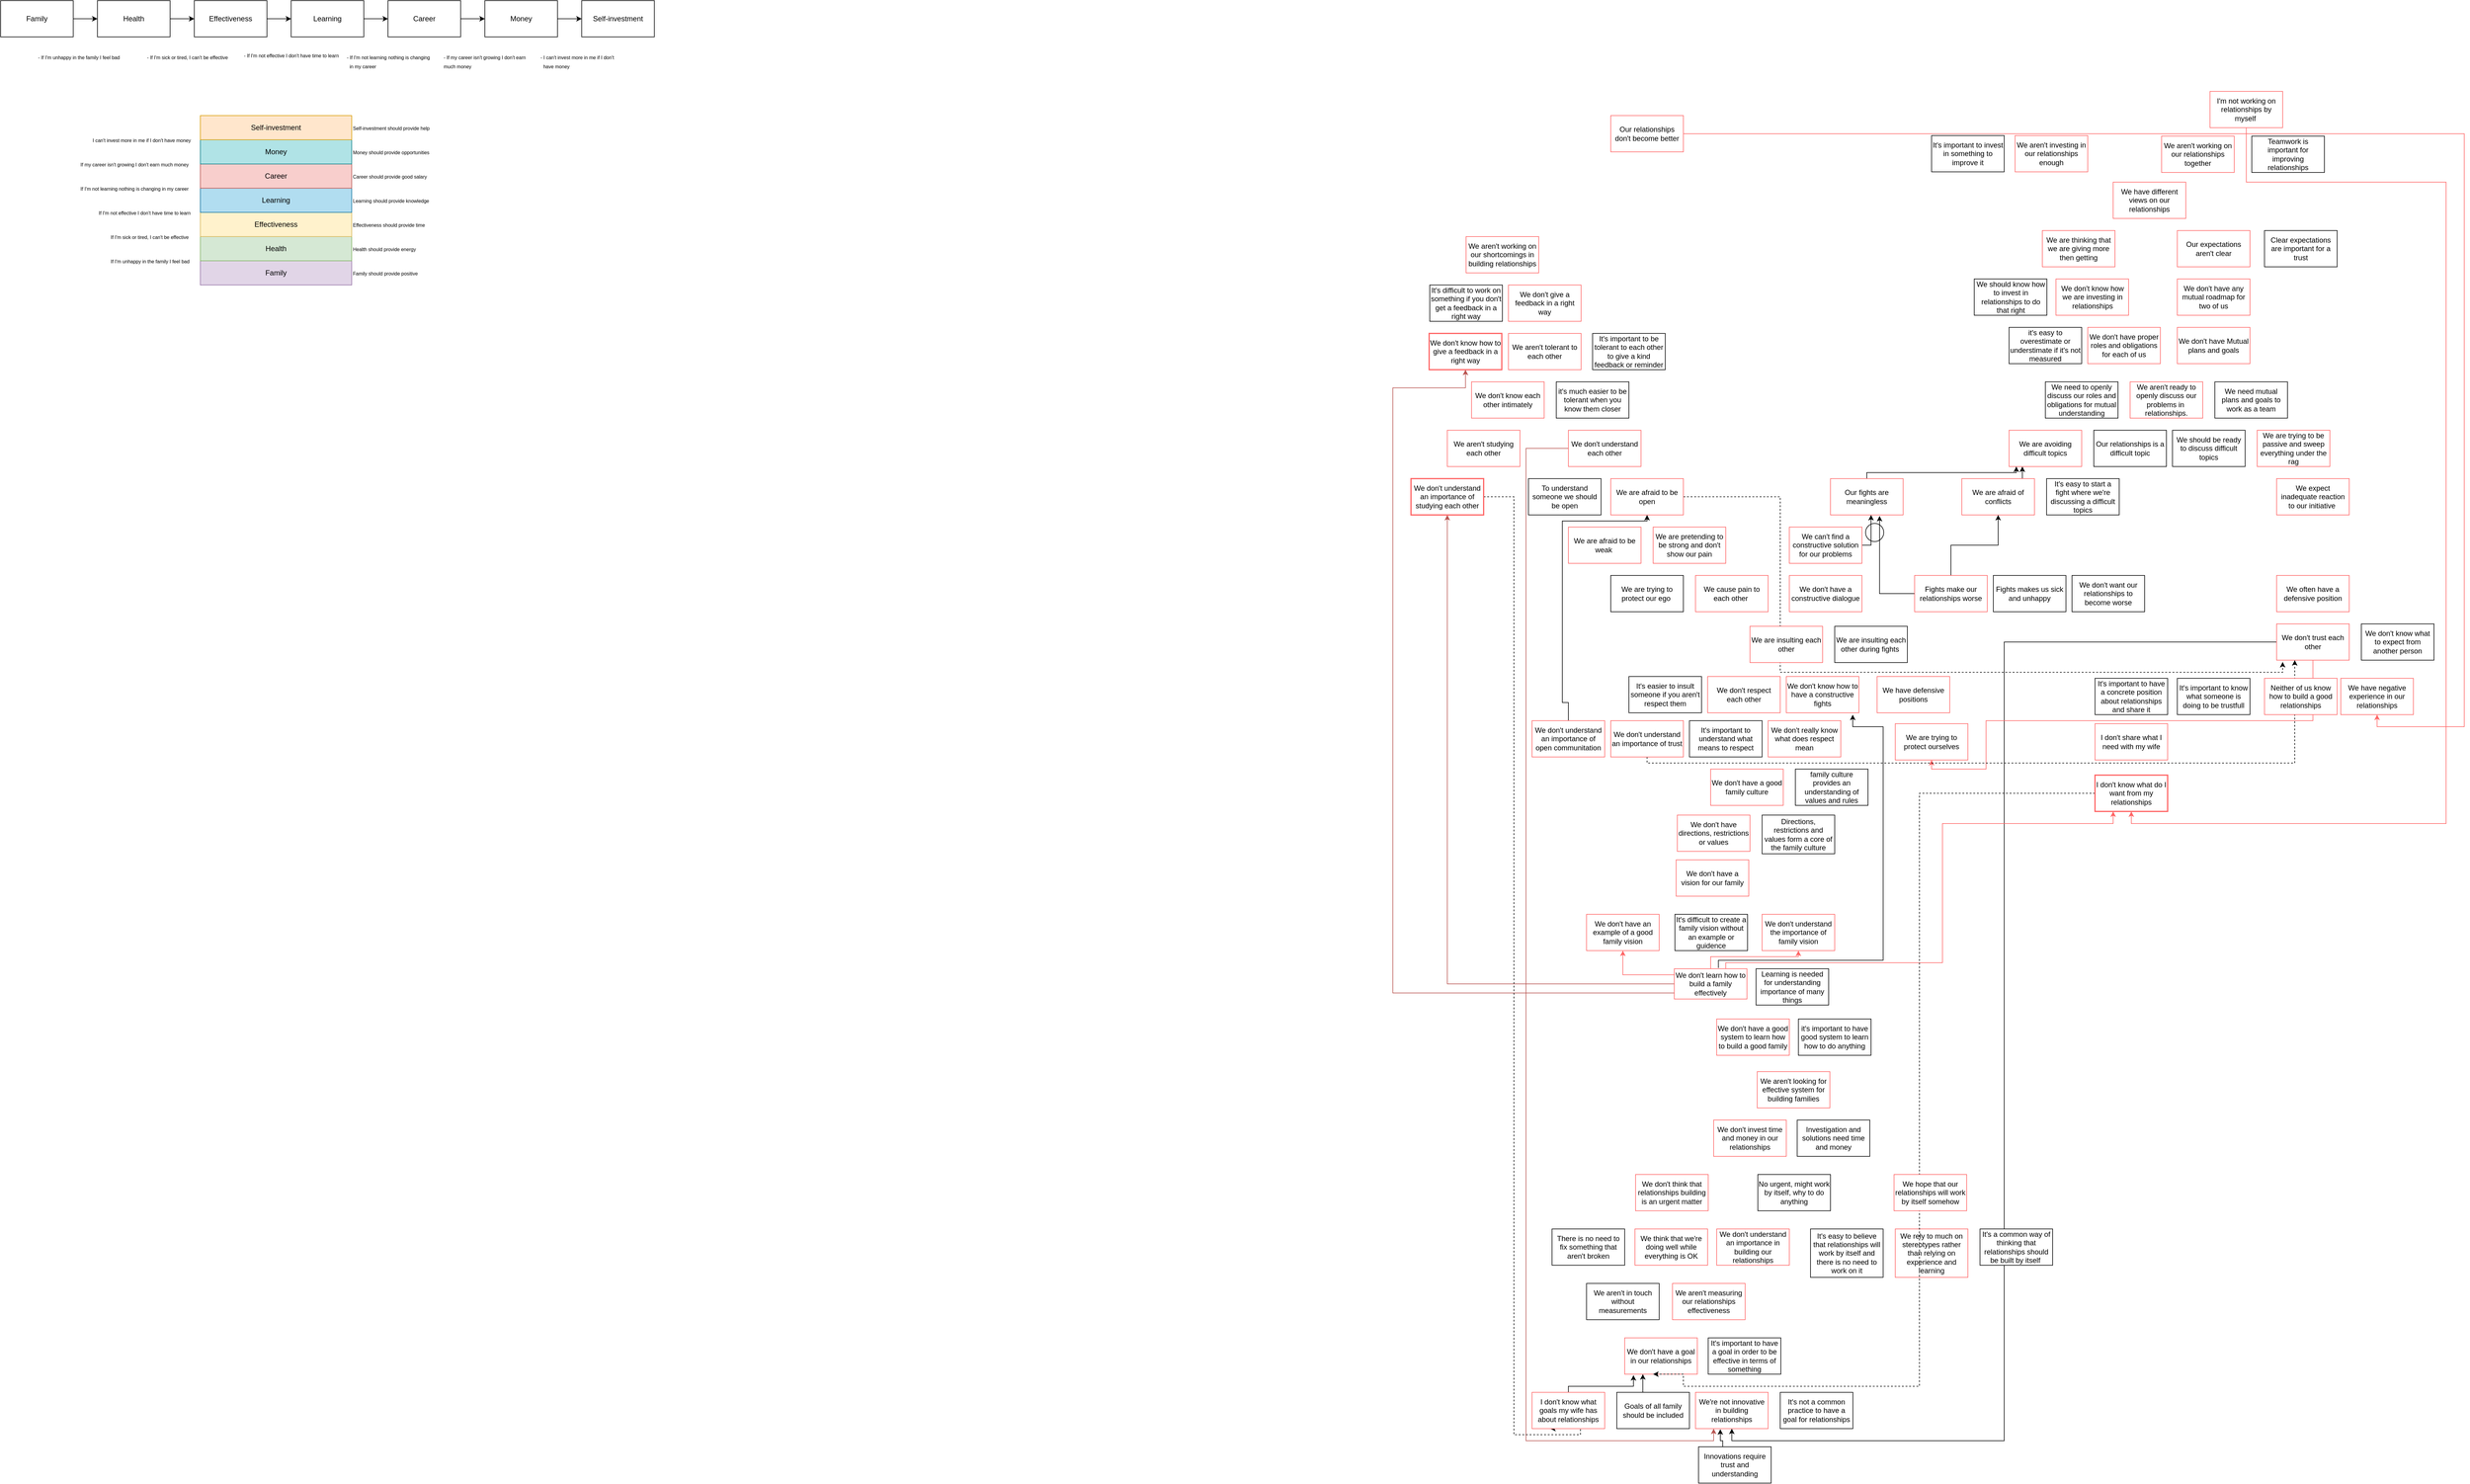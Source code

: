 <mxfile version="14.2.9" type="github">
  <diagram id="DJ9-_ddOUYUHQFPEdcVO" name="Page-1">
    <mxGraphModel dx="813" dy="435" grid="1" gridSize="10" guides="1" tooltips="1" connect="1" arrows="1" fold="1" page="1" pageScale="1" pageWidth="850" pageHeight="1100" math="0" shadow="0">
      <root>
        <mxCell id="0" />
        <mxCell id="1" parent="0" />
        <mxCell id="LYr8p_JjXjSX1QbG3yEF-8" style="edgeStyle=orthogonalEdgeStyle;rounded=0;orthogonalLoop=1;jettySize=auto;html=1;entryX=0;entryY=0.5;entryDx=0;entryDy=0;" parent="1" source="LYr8p_JjXjSX1QbG3yEF-1" target="LYr8p_JjXjSX1QbG3yEF-2" edge="1">
          <mxGeometry relative="1" as="geometry" />
        </mxCell>
        <mxCell id="LYr8p_JjXjSX1QbG3yEF-1" value="Family" style="rounded=0;whiteSpace=wrap;html=1;" parent="1" vertex="1">
          <mxGeometry x="20" y="290" width="120" height="60" as="geometry" />
        </mxCell>
        <mxCell id="LYr8p_JjXjSX1QbG3yEF-9" style="edgeStyle=orthogonalEdgeStyle;rounded=0;orthogonalLoop=1;jettySize=auto;html=1;entryX=0;entryY=0.5;entryDx=0;entryDy=0;" parent="1" source="LYr8p_JjXjSX1QbG3yEF-2" target="LYr8p_JjXjSX1QbG3yEF-3" edge="1">
          <mxGeometry relative="1" as="geometry" />
        </mxCell>
        <mxCell id="LYr8p_JjXjSX1QbG3yEF-2" value="Health" style="rounded=0;whiteSpace=wrap;html=1;" parent="1" vertex="1">
          <mxGeometry x="180" y="290" width="120" height="60" as="geometry" />
        </mxCell>
        <mxCell id="LYr8p_JjXjSX1QbG3yEF-10" style="edgeStyle=orthogonalEdgeStyle;rounded=0;orthogonalLoop=1;jettySize=auto;html=1;entryX=0;entryY=0.5;entryDx=0;entryDy=0;" parent="1" source="LYr8p_JjXjSX1QbG3yEF-3" target="LYr8p_JjXjSX1QbG3yEF-4" edge="1">
          <mxGeometry relative="1" as="geometry" />
        </mxCell>
        <mxCell id="LYr8p_JjXjSX1QbG3yEF-3" value="Effectiveness" style="rounded=0;whiteSpace=wrap;html=1;" parent="1" vertex="1">
          <mxGeometry x="340" y="290" width="120" height="60" as="geometry" />
        </mxCell>
        <mxCell id="LYr8p_JjXjSX1QbG3yEF-11" style="edgeStyle=orthogonalEdgeStyle;rounded=0;orthogonalLoop=1;jettySize=auto;html=1;entryX=0;entryY=0.5;entryDx=0;entryDy=0;" parent="1" source="LYr8p_JjXjSX1QbG3yEF-4" target="LYr8p_JjXjSX1QbG3yEF-5" edge="1">
          <mxGeometry relative="1" as="geometry" />
        </mxCell>
        <mxCell id="LYr8p_JjXjSX1QbG3yEF-4" value="Learning" style="rounded=0;whiteSpace=wrap;html=1;" parent="1" vertex="1">
          <mxGeometry x="500" y="290" width="120" height="60" as="geometry" />
        </mxCell>
        <mxCell id="LYr8p_JjXjSX1QbG3yEF-12" style="edgeStyle=orthogonalEdgeStyle;rounded=0;orthogonalLoop=1;jettySize=auto;html=1;entryX=0;entryY=0.5;entryDx=0;entryDy=0;" parent="1" source="LYr8p_JjXjSX1QbG3yEF-5" target="LYr8p_JjXjSX1QbG3yEF-6" edge="1">
          <mxGeometry relative="1" as="geometry" />
        </mxCell>
        <mxCell id="LYr8p_JjXjSX1QbG3yEF-5" value="Career" style="rounded=0;whiteSpace=wrap;html=1;" parent="1" vertex="1">
          <mxGeometry x="660" y="290" width="120" height="60" as="geometry" />
        </mxCell>
        <mxCell id="LYr8p_JjXjSX1QbG3yEF-13" style="edgeStyle=orthogonalEdgeStyle;rounded=0;orthogonalLoop=1;jettySize=auto;html=1;entryX=0;entryY=0.5;entryDx=0;entryDy=0;" parent="1" source="LYr8p_JjXjSX1QbG3yEF-6" target="LYr8p_JjXjSX1QbG3yEF-7" edge="1">
          <mxGeometry relative="1" as="geometry" />
        </mxCell>
        <mxCell id="LYr8p_JjXjSX1QbG3yEF-6" value="Money" style="rounded=0;whiteSpace=wrap;html=1;" parent="1" vertex="1">
          <mxGeometry x="820" y="290" width="120" height="60" as="geometry" />
        </mxCell>
        <mxCell id="LYr8p_JjXjSX1QbG3yEF-7" value="Self-investment" style="rounded=0;whiteSpace=wrap;html=1;" parent="1" vertex="1">
          <mxGeometry x="980" y="290" width="120" height="60" as="geometry" />
        </mxCell>
        <mxCell id="LYr8p_JjXjSX1QbG3yEF-14" value="&lt;font style=&quot;font-size: 8px&quot;&gt;- If I&#39;m unhappy in the family I feel bad&lt;br&gt;&lt;br&gt;&lt;/font&gt;" style="text;html=1;align=left;verticalAlign=middle;resizable=0;points=[];autosize=1;" parent="1" vertex="1">
          <mxGeometry x="80" y="370" width="150" height="40" as="geometry" />
        </mxCell>
        <mxCell id="LYr8p_JjXjSX1QbG3yEF-15" value="&lt;font style=&quot;font-size: 8px&quot;&gt;- If I&#39;m sick or tired, I can&#39;t be effective&lt;br&gt;&lt;br&gt;&lt;/font&gt;" style="text;html=1;align=left;verticalAlign=middle;resizable=0;points=[];autosize=1;" parent="1" vertex="1">
          <mxGeometry x="260" y="370" width="150" height="40" as="geometry" />
        </mxCell>
        <mxCell id="LYr8p_JjXjSX1QbG3yEF-16" value="&lt;font style=&quot;font-size: 8px&quot;&gt;- If I&#39;m not effective I don&#39;t have time to learn&lt;br&gt;&lt;/font&gt;" style="text;html=1;align=left;verticalAlign=middle;resizable=0;points=[];autosize=1;" parent="1" vertex="1">
          <mxGeometry x="420" y="370" width="170" height="20" as="geometry" />
        </mxCell>
        <mxCell id="LYr8p_JjXjSX1QbG3yEF-17" value="&lt;font style=&quot;font-size: 8px&quot;&gt;- If I&#39;m not learning nothing is changing&lt;br&gt;&amp;nbsp; in my career&lt;br&gt;&lt;/font&gt;" style="text;html=1;align=left;verticalAlign=middle;resizable=0;points=[];autosize=1;" parent="1" vertex="1">
          <mxGeometry x="590" y="370" width="150" height="40" as="geometry" />
        </mxCell>
        <mxCell id="LYr8p_JjXjSX1QbG3yEF-18" value="&lt;font style=&quot;font-size: 8px&quot;&gt;- If my career isn&#39;t growing I don&#39;t earn&lt;br&gt;much money&lt;br&gt;&lt;/font&gt;" style="text;html=1;align=left;verticalAlign=middle;resizable=0;points=[];autosize=1;" parent="1" vertex="1">
          <mxGeometry x="750" y="370" width="150" height="40" as="geometry" />
        </mxCell>
        <mxCell id="LYr8p_JjXjSX1QbG3yEF-19" value="&lt;font style=&quot;font-size: 8px&quot;&gt;- I can&#39;t invest more in me if I don&#39;t &lt;br&gt;&amp;nbsp; have money&lt;br&gt;&lt;/font&gt;" style="text;html=1;align=left;verticalAlign=middle;resizable=0;points=[];autosize=1;" parent="1" vertex="1">
          <mxGeometry x="910" y="370" width="140" height="40" as="geometry" />
        </mxCell>
        <mxCell id="00tfdcvLLPrU-U2BGuaB-1" value="Family" style="rounded=0;whiteSpace=wrap;html=1;fillColor=#e1d5e7;strokeColor=#9673a6;" parent="1" vertex="1">
          <mxGeometry x="350" y="720" width="250" height="40" as="geometry" />
        </mxCell>
        <mxCell id="00tfdcvLLPrU-U2BGuaB-2" value="Health" style="rounded=0;whiteSpace=wrap;html=1;fillColor=#d5e8d4;strokeColor=#82b366;" parent="1" vertex="1">
          <mxGeometry x="350" y="680" width="250" height="40" as="geometry" />
        </mxCell>
        <mxCell id="00tfdcvLLPrU-U2BGuaB-3" value="Effectiveness" style="rounded=0;whiteSpace=wrap;html=1;fillColor=#fff2cc;strokeColor=#d6b656;" parent="1" vertex="1">
          <mxGeometry x="350" y="640" width="250" height="40" as="geometry" />
        </mxCell>
        <mxCell id="00tfdcvLLPrU-U2BGuaB-4" value="Learning" style="rounded=0;whiteSpace=wrap;html=1;fillColor=#b1ddf0;strokeColor=#10739e;" parent="1" vertex="1">
          <mxGeometry x="350" y="600" width="250" height="40" as="geometry" />
        </mxCell>
        <mxCell id="00tfdcvLLPrU-U2BGuaB-5" value="Career" style="rounded=0;whiteSpace=wrap;html=1;fillColor=#f8cecc;strokeColor=#b85450;" parent="1" vertex="1">
          <mxGeometry x="350" y="560" width="250" height="40" as="geometry" />
        </mxCell>
        <mxCell id="00tfdcvLLPrU-U2BGuaB-6" value="Money" style="rounded=0;whiteSpace=wrap;html=1;fillColor=#b0e3e6;strokeColor=#0e8088;" parent="1" vertex="1">
          <mxGeometry x="350" y="520" width="250" height="40" as="geometry" />
        </mxCell>
        <mxCell id="00tfdcvLLPrU-U2BGuaB-7" value="Self-investment" style="rounded=0;whiteSpace=wrap;html=1;fillColor=#ffe6cc;strokeColor=#d79b00;" parent="1" vertex="1">
          <mxGeometry x="350" y="480" width="250" height="40" as="geometry" />
        </mxCell>
        <mxCell id="00tfdcvLLPrU-U2BGuaB-8" value="&lt;font style=&quot;font-size: 8px&quot;&gt;Family should provide positive&lt;br&gt;&lt;/font&gt;" style="text;html=1;align=left;verticalAlign=middle;resizable=0;points=[];autosize=1;" parent="1" vertex="1">
          <mxGeometry x="600" y="730" width="120" height="20" as="geometry" />
        </mxCell>
        <mxCell id="00tfdcvLLPrU-U2BGuaB-10" value="&lt;font style=&quot;font-size: 8px&quot;&gt;Health should provide energy&lt;br&gt;&lt;/font&gt;" style="text;html=1;align=left;verticalAlign=middle;resizable=0;points=[];autosize=1;" parent="1" vertex="1">
          <mxGeometry x="600" y="690" width="120" height="20" as="geometry" />
        </mxCell>
        <mxCell id="00tfdcvLLPrU-U2BGuaB-11" value="&lt;font style=&quot;font-size: 8px&quot;&gt;Effectiveness should provide time&amp;nbsp;&lt;br&gt;&lt;/font&gt;" style="text;html=1;align=left;verticalAlign=middle;resizable=0;points=[];autosize=1;" parent="1" vertex="1">
          <mxGeometry x="600" y="650" width="140" height="20" as="geometry" />
        </mxCell>
        <mxCell id="00tfdcvLLPrU-U2BGuaB-12" value="&lt;font style=&quot;font-size: 8px&quot;&gt;Learning should provide knowledge&lt;br&gt;&lt;/font&gt;" style="text;html=1;align=left;verticalAlign=middle;resizable=0;points=[];autosize=1;" parent="1" vertex="1">
          <mxGeometry x="600" y="610" width="140" height="20" as="geometry" />
        </mxCell>
        <mxCell id="00tfdcvLLPrU-U2BGuaB-13" value="&lt;font style=&quot;font-size: 8px&quot;&gt;Career should provide good salary&lt;br&gt;&lt;/font&gt;" style="text;html=1;align=left;verticalAlign=middle;resizable=0;points=[];autosize=1;" parent="1" vertex="1">
          <mxGeometry x="600" y="570" width="140" height="20" as="geometry" />
        </mxCell>
        <mxCell id="00tfdcvLLPrU-U2BGuaB-14" value="&lt;font style=&quot;font-size: 8px&quot;&gt;Money should provide opportunities&lt;br&gt;&lt;/font&gt;" style="text;html=1;align=left;verticalAlign=middle;resizable=0;points=[];autosize=1;" parent="1" vertex="1">
          <mxGeometry x="600" y="530" width="140" height="20" as="geometry" />
        </mxCell>
        <mxCell id="00tfdcvLLPrU-U2BGuaB-15" value="&lt;font style=&quot;font-size: 8px&quot;&gt;Self-investment should provide help&amp;nbsp;&lt;br&gt;&lt;/font&gt;" style="text;html=1;align=left;verticalAlign=middle;resizable=0;points=[];autosize=1;" parent="1" vertex="1">
          <mxGeometry x="600" y="490" width="140" height="20" as="geometry" />
        </mxCell>
        <mxCell id="00tfdcvLLPrU-U2BGuaB-16" value="We don&#39;t respect each other" style="rounded=0;whiteSpace=wrap;html=1;strokeColor=#FF6666;" parent="1" vertex="1">
          <mxGeometry x="2840" y="1407" width="120" height="60" as="geometry" />
        </mxCell>
        <mxCell id="3LwuBaPG_M0YYdpSXuYX-26" style="edgeStyle=orthogonalEdgeStyle;rounded=0;orthogonalLoop=1;jettySize=auto;html=1;entryX=0.5;entryY=1;entryDx=0;entryDy=0;fillColor=#f8cecc;" parent="1" source="00tfdcvLLPrU-U2BGuaB-17" target="3LwuBaPG_M0YYdpSXuYX-16" edge="1">
          <mxGeometry relative="1" as="geometry">
            <Array as="points">
              <mxPoint x="3330" y="1350" />
              <mxPoint x="3330" y="2670" />
              <mxPoint x="2880" y="2670" />
            </Array>
          </mxGeometry>
        </mxCell>
        <mxCell id="Hi7dQYCk58TvH-89NMs--8" style="edgeStyle=orthogonalEdgeStyle;rounded=0;orthogonalLoop=1;jettySize=auto;html=1;entryX=0.5;entryY=1;entryDx=0;entryDy=0;strokeColor=#FF6666;" edge="1" parent="1" source="00tfdcvLLPrU-U2BGuaB-17" target="Hi7dQYCk58TvH-89NMs--6">
          <mxGeometry relative="1" as="geometry">
            <Array as="points">
              <mxPoint x="3840" y="1480" />
              <mxPoint x="3300" y="1480" />
              <mxPoint x="3300" y="1560" />
              <mxPoint x="3210" y="1560" />
            </Array>
          </mxGeometry>
        </mxCell>
        <mxCell id="00tfdcvLLPrU-U2BGuaB-17" value="We don&#39;t trust each other" style="rounded=0;whiteSpace=wrap;html=1;strokeColor=#FF6666;" parent="1" vertex="1">
          <mxGeometry x="3780" y="1320" width="120" height="60" as="geometry" />
        </mxCell>
        <mxCell id="3LwuBaPG_M0YYdpSXuYX-29" style="edgeStyle=orthogonalEdgeStyle;rounded=0;orthogonalLoop=1;jettySize=auto;html=1;entryX=0.25;entryY=1;entryDx=0;entryDy=0;exitX=0;exitY=0.5;exitDx=0;exitDy=0;fillColor=#f8cecc;strokeColor=#b85450;" parent="1" source="00tfdcvLLPrU-U2BGuaB-18" target="3LwuBaPG_M0YYdpSXuYX-16" edge="1">
          <mxGeometry relative="1" as="geometry">
            <Array as="points">
              <mxPoint x="2540" y="1030" />
              <mxPoint x="2540" y="2670" />
              <mxPoint x="2850" y="2670" />
            </Array>
          </mxGeometry>
        </mxCell>
        <mxCell id="00tfdcvLLPrU-U2BGuaB-18" value="We don&#39;t understand each other" style="rounded=0;whiteSpace=wrap;html=1;strokeColor=#FF6666;" parent="1" vertex="1">
          <mxGeometry x="2610" y="1000" width="120" height="60" as="geometry" />
        </mxCell>
        <mxCell id="00tfdcvLLPrU-U2BGuaB-19" value="We don&#39;t know each other intimately" style="rounded=0;whiteSpace=wrap;html=1;strokeColor=#FF6666;" parent="1" vertex="1">
          <mxGeometry x="2450" y="920" width="120" height="60" as="geometry" />
        </mxCell>
        <mxCell id="00tfdcvLLPrU-U2BGuaB-21" value="We aren&#39;t tolerant to each other" style="rounded=0;whiteSpace=wrap;html=1;strokeColor=#FF6666;" parent="1" vertex="1">
          <mxGeometry x="2511" y="840" width="120" height="60" as="geometry" />
        </mxCell>
        <mxCell id="00tfdcvLLPrU-U2BGuaB-22" value="We don&#39;t give a feedback in a right way" style="rounded=0;whiteSpace=wrap;html=1;strokeColor=#FF6666;" parent="1" vertex="1">
          <mxGeometry x="2511" y="760" width="120" height="60" as="geometry" />
        </mxCell>
        <mxCell id="00tfdcvLLPrU-U2BGuaB-23" value="We aren&#39;t working on our shortcomings in building relationships" style="rounded=0;whiteSpace=wrap;html=1;strokeColor=#FF6666;" parent="1" vertex="1">
          <mxGeometry x="2441" y="680" width="120" height="60" as="geometry" />
        </mxCell>
        <mxCell id="00tfdcvLLPrU-U2BGuaB-24" value="We aren&#39;t working on our relationships together " style="rounded=0;whiteSpace=wrap;html=1;strokeColor=#FF6666;" parent="1" vertex="1">
          <mxGeometry x="3590" y="514" width="120" height="60" as="geometry" />
        </mxCell>
        <mxCell id="00tfdcvLLPrU-U2BGuaB-25" value="We don&#39;t have proper roles and obligations for each of us " style="rounded=0;whiteSpace=wrap;html=1;strokeColor=#FF6666;" parent="1" vertex="1">
          <mxGeometry x="3468" y="830" width="120" height="60" as="geometry" />
        </mxCell>
        <mxCell id="00tfdcvLLPrU-U2BGuaB-26" value="We are thinking that we are giving more then getting " style="rounded=0;whiteSpace=wrap;html=1;strokeColor=#FF6666;" parent="1" vertex="1">
          <mxGeometry x="3393" y="670" width="120" height="60" as="geometry" />
        </mxCell>
        <mxCell id="00tfdcvLLPrU-U2BGuaB-27" value="We don&#39;t know how we are investing in relationships" style="rounded=0;whiteSpace=wrap;html=1;strokeColor=#FF6666;" parent="1" vertex="1">
          <mxGeometry x="3415.5" y="750" width="120" height="60" as="geometry" />
        </mxCell>
        <mxCell id="00tfdcvLLPrU-U2BGuaB-28" value="We often have a defensive position " style="rounded=0;whiteSpace=wrap;html=1;strokeColor=#FF6666;" parent="1" vertex="1">
          <mxGeometry x="3780" y="1240" width="120" height="60" as="geometry" />
        </mxCell>
        <mxCell id="00tfdcvLLPrU-U2BGuaB-29" value="We don&#39;t have Mutual plans and goals " style="rounded=0;whiteSpace=wrap;html=1;strokeColor=#FF6666;" parent="1" vertex="1">
          <mxGeometry x="3616" y="830" width="120" height="60" as="geometry" />
        </mxCell>
        <mxCell id="00tfdcvLLPrU-U2BGuaB-30" value="We don&#39;t have any mutual roadmap for two of us " style="rounded=0;whiteSpace=wrap;html=1;strokeColor=#FF6666;" parent="1" vertex="1">
          <mxGeometry x="3616" y="750" width="120" height="60" as="geometry" />
        </mxCell>
        <mxCell id="00tfdcvLLPrU-U2BGuaB-31" value="Our expectations aren&#39;t clear " style="rounded=0;whiteSpace=wrap;html=1;strokeColor=#FF6666;" parent="1" vertex="1">
          <mxGeometry x="3616" y="670" width="120" height="60" as="geometry" />
        </mxCell>
        <mxCell id="00tfdcvLLPrU-U2BGuaB-32" value="We rely to much on stereotypes rather than relying on experience and learning " style="rounded=0;whiteSpace=wrap;html=1;strokeColor=#FF6666;" parent="1" vertex="1">
          <mxGeometry x="3150" y="2320" width="120" height="80" as="geometry" />
        </mxCell>
        <mxCell id="00tfdcvLLPrU-U2BGuaB-33" value="We have different views on our relationships " style="rounded=0;whiteSpace=wrap;html=1;strokeColor=#FF6666;" parent="1" vertex="1">
          <mxGeometry x="3510" y="590" width="120" height="60" as="geometry" />
        </mxCell>
        <mxCell id="00tfdcvLLPrU-U2BGuaB-34" value="We aren&#39;t ready to openly discuss our problems in&amp;nbsp; relationships.  " style="rounded=0;whiteSpace=wrap;html=1;strokeColor=#FF6666;" parent="1" vertex="1">
          <mxGeometry x="3538" y="920" width="120" height="60" as="geometry" />
        </mxCell>
        <mxCell id="T9ISC0xVuCYEU8GKYNPe-2" value="it&#39;s easy to overestimate or understimate if it&#39;s not measured" style="rounded=0;whiteSpace=wrap;html=1;" parent="1" vertex="1">
          <mxGeometry x="3338" y="830" width="120" height="60" as="geometry" />
        </mxCell>
        <mxCell id="sOV_pKNVG9P2FTH4Zfgg-1" value="It&#39;s important to be tolerant to each other to give a kind feedback or reminder" style="rounded=0;whiteSpace=wrap;html=1;" parent="1" vertex="1">
          <mxGeometry x="2650" y="840" width="120" height="60" as="geometry" />
        </mxCell>
        <mxCell id="sOV_pKNVG9P2FTH4Zfgg-2" value="We don&#39;t know how to give a feedback in a right way" style="rounded=0;whiteSpace=wrap;html=1;strokeColor=#FF6666;strokeWidth=2;" parent="1" vertex="1">
          <mxGeometry x="2380" y="840" width="120" height="60" as="geometry" />
        </mxCell>
        <mxCell id="sOV_pKNVG9P2FTH4Zfgg-3" value="It&#39;s difficult to work on something if you don&#39;t get a feedback in a right way" style="rounded=0;whiteSpace=wrap;html=1;" parent="1" vertex="1">
          <mxGeometry x="2381" y="760" width="120" height="60" as="geometry" />
        </mxCell>
        <mxCell id="vEPXqQitPNpgmS91bXZF-15" style="edgeStyle=orthogonalEdgeStyle;rounded=0;orthogonalLoop=1;jettySize=auto;html=1;entryX=0.5;entryY=1;entryDx=0;entryDy=0;fillColor=#f8cecc;strokeColor=#b85450;" parent="1" source="sOV_pKNVG9P2FTH4Zfgg-4" target="vEPXqQitPNpgmS91bXZF-14" edge="1">
          <mxGeometry relative="1" as="geometry" />
        </mxCell>
        <mxCell id="vEPXqQitPNpgmS91bXZF-16" style="edgeStyle=orthogonalEdgeStyle;rounded=0;orthogonalLoop=1;jettySize=auto;html=1;entryX=0.5;entryY=1;entryDx=0;entryDy=0;fillColor=#f8cecc;strokeColor=#b85450;" parent="1" source="sOV_pKNVG9P2FTH4Zfgg-4" target="sOV_pKNVG9P2FTH4Zfgg-2" edge="1">
          <mxGeometry relative="1" as="geometry">
            <Array as="points">
              <mxPoint x="2320" y="1930" />
              <mxPoint x="2320" y="930" />
              <mxPoint x="2440" y="930" />
            </Array>
          </mxGeometry>
        </mxCell>
        <mxCell id="Bc-SZ7N8A4xLQ5Tqbq3g-6" style="edgeStyle=orthogonalEdgeStyle;rounded=0;orthogonalLoop=1;jettySize=auto;html=1;entryX=0.25;entryY=1;entryDx=0;entryDy=0;strokeColor=#FF6666;" parent="1" source="sOV_pKNVG9P2FTH4Zfgg-4" target="3LwuBaPG_M0YYdpSXuYX-21" edge="1">
          <mxGeometry relative="1" as="geometry">
            <Array as="points">
              <mxPoint x="2870" y="1880" />
              <mxPoint x="3228" y="1880" />
              <mxPoint x="3228" y="1650" />
              <mxPoint x="3510" y="1650" />
            </Array>
          </mxGeometry>
        </mxCell>
        <mxCell id="Bc-SZ7N8A4xLQ5Tqbq3g-9" style="edgeStyle=orthogonalEdgeStyle;rounded=0;orthogonalLoop=1;jettySize=auto;html=1;entryX=0.5;entryY=1;entryDx=0;entryDy=0;strokeColor=#FF6666;" parent="1" source="sOV_pKNVG9P2FTH4Zfgg-4" target="vEPXqQitPNpgmS91bXZF-9" edge="1">
          <mxGeometry relative="1" as="geometry">
            <Array as="points">
              <mxPoint x="2700" y="1900" />
            </Array>
          </mxGeometry>
        </mxCell>
        <mxCell id="Bc-SZ7N8A4xLQ5Tqbq3g-10" style="edgeStyle=orthogonalEdgeStyle;rounded=0;orthogonalLoop=1;jettySize=auto;html=1;strokeColor=#FF6666;" parent="1" source="sOV_pKNVG9P2FTH4Zfgg-4" target="vEPXqQitPNpgmS91bXZF-20" edge="1">
          <mxGeometry relative="1" as="geometry">
            <Array as="points">
              <mxPoint x="2845" y="1870" />
              <mxPoint x="2990" y="1870" />
            </Array>
          </mxGeometry>
        </mxCell>
        <mxCell id="Hi7dQYCk58TvH-89NMs--4" style="edgeStyle=orthogonalEdgeStyle;rounded=0;orthogonalLoop=1;jettySize=auto;html=1;exitX=0.607;exitY=-0.028;exitDx=0;exitDy=0;exitPerimeter=0;entryX=0.915;entryY=1.053;entryDx=0;entryDy=0;entryPerimeter=0;fillColor=#f8cecc;" edge="1" parent="1" source="sOV_pKNVG9P2FTH4Zfgg-4" target="Hi7dQYCk58TvH-89NMs--3">
          <mxGeometry relative="1" as="geometry">
            <mxPoint x="2845" y="1886" as="sourcePoint" />
            <mxPoint x="3080" y="1463" as="targetPoint" />
            <Array as="points">
              <mxPoint x="2858" y="1876" />
              <mxPoint x="3130" y="1876" />
              <mxPoint x="3130" y="1490" />
              <mxPoint x="3080" y="1490" />
            </Array>
          </mxGeometry>
        </mxCell>
        <mxCell id="sOV_pKNVG9P2FTH4Zfgg-4" value="We don&#39;t learn how to build a family effectively" style="rounded=0;whiteSpace=wrap;html=1;strokeColor=#FF6666;" parent="1" vertex="1">
          <mxGeometry x="2785" y="1890" width="120" height="50" as="geometry" />
        </mxCell>
        <mxCell id="sOV_pKNVG9P2FTH4Zfgg-5" value="We don&#39;t have a good system to learn how to build a good family" style="rounded=0;whiteSpace=wrap;html=1;strokeColor=#FF6666;" parent="1" vertex="1">
          <mxGeometry x="2855" y="1973" width="120" height="60" as="geometry" />
        </mxCell>
        <mxCell id="sOV_pKNVG9P2FTH4Zfgg-6" value="it&#39;s important to have good system to learn how to do anything" style="rounded=0;whiteSpace=wrap;html=1;" parent="1" vertex="1">
          <mxGeometry x="2990" y="1973" width="120" height="60" as="geometry" />
        </mxCell>
        <mxCell id="sOV_pKNVG9P2FTH4Zfgg-7" value="We have negative experience in our relationships" style="rounded=0;whiteSpace=wrap;html=1;strokeColor=#FF6666;" parent="1" vertex="1">
          <mxGeometry x="3886" y="1410" width="120" height="60" as="geometry" />
        </mxCell>
        <mxCell id="sOV_pKNVG9P2FTH4Zfgg-8" value="&lt;font style=&quot;font-size: 8px&quot;&gt;If I&#39;m unhappy in the family I feel bad&lt;br&gt;&lt;/font&gt;" style="text;html=1;align=left;verticalAlign=middle;resizable=0;points=[];autosize=1;" parent="1" vertex="1">
          <mxGeometry x="200" y="710" width="150" height="20" as="geometry" />
        </mxCell>
        <mxCell id="sOV_pKNVG9P2FTH4Zfgg-9" value="&lt;font style=&quot;font-size: 8px&quot;&gt;If I&#39;m sick or tired, I can&#39;t be effective&lt;br&gt;&lt;/font&gt;" style="text;html=1;align=left;verticalAlign=middle;resizable=0;points=[];autosize=1;" parent="1" vertex="1">
          <mxGeometry x="200" y="670" width="140" height="20" as="geometry" />
        </mxCell>
        <mxCell id="sOV_pKNVG9P2FTH4Zfgg-10" value="&lt;font style=&quot;font-size: 8px&quot;&gt;If I&#39;m not effective I don&#39;t have time to learn&lt;br&gt;&lt;/font&gt;" style="text;html=1;align=left;verticalAlign=middle;resizable=0;points=[];autosize=1;" parent="1" vertex="1">
          <mxGeometry x="180" y="630" width="170" height="20" as="geometry" />
        </mxCell>
        <mxCell id="sOV_pKNVG9P2FTH4Zfgg-11" value="&lt;font style=&quot;font-size: 8px&quot;&gt;If I&#39;m not learning nothing is changing in my career&lt;br&gt;&lt;/font&gt;" style="text;html=1;align=left;verticalAlign=middle;resizable=0;points=[];autosize=1;" parent="1" vertex="1">
          <mxGeometry x="150" y="590" width="190" height="20" as="geometry" />
        </mxCell>
        <mxCell id="sOV_pKNVG9P2FTH4Zfgg-12" value="&lt;font style=&quot;font-size: 8px&quot;&gt;If my career isn&#39;t growing I don&#39;t earn much money&lt;br&gt;&lt;/font&gt;" style="text;html=1;align=left;verticalAlign=middle;resizable=0;points=[];autosize=1;" parent="1" vertex="1">
          <mxGeometry x="150" y="550" width="190" height="20" as="geometry" />
        </mxCell>
        <mxCell id="sOV_pKNVG9P2FTH4Zfgg-13" value="&lt;font style=&quot;font-size: 8px&quot;&gt;I can&#39;t invest more in me if I don&#39;t&amp;nbsp;have money&lt;br&gt;&lt;/font&gt;" style="text;html=1;align=left;verticalAlign=middle;resizable=0;points=[];autosize=1;" parent="1" vertex="1">
          <mxGeometry x="170" y="510" width="180" height="20" as="geometry" />
        </mxCell>
        <mxCell id="Zmv7tB-Ae4RG4BNqRWOU-2" value="We aren&#39;t investing in our relationships enough" style="rounded=0;whiteSpace=wrap;html=1;strokeColor=#FF6666;" parent="1" vertex="1">
          <mxGeometry x="3348" y="513" width="120" height="60" as="geometry" />
        </mxCell>
        <mxCell id="Zmv7tB-Ae4RG4BNqRWOU-3" value="We should know how to invest in relationships to do that right" style="rounded=0;whiteSpace=wrap;html=1;" parent="1" vertex="1">
          <mxGeometry x="3280.5" y="750" width="120" height="60" as="geometry" />
        </mxCell>
        <mxCell id="Zmv7tB-Ae4RG4BNqRWOU-4" value="It&#39;s easier to insult someone if you aren&#39;t respect them" style="rounded=0;whiteSpace=wrap;html=1;" parent="1" vertex="1">
          <mxGeometry x="2710" y="1407" width="120" height="60" as="geometry" />
        </mxCell>
        <mxCell id="Zmv7tB-Ae4RG4BNqRWOU-5" value="We don&#39;t know what to expect from another person" style="rounded=0;whiteSpace=wrap;html=1;" parent="1" vertex="1">
          <mxGeometry x="3920" y="1320" width="120" height="60" as="geometry" />
        </mxCell>
        <mxCell id="Zmv7tB-Ae4RG4BNqRWOU-6" value="We expect inadequate reaction to our initiative&amp;nbsp;" style="rounded=0;whiteSpace=wrap;html=1;strokeColor=#FF6666;" parent="1" vertex="1">
          <mxGeometry x="3780" y="1080" width="120" height="60" as="geometry" />
        </mxCell>
        <mxCell id="Zmv7tB-Ae4RG4BNqRWOU-7" value="We are trying to be passive and sweep everything under the rag" style="rounded=0;whiteSpace=wrap;html=1;strokeColor=#FF6666;" parent="1" vertex="1">
          <mxGeometry x="3748" y="1000" width="120" height="60" as="geometry" />
        </mxCell>
        <mxCell id="Hi7dQYCk58TvH-89NMs--19" style="edgeStyle=orthogonalEdgeStyle;rounded=0;orthogonalLoop=1;jettySize=auto;html=1;strokeColor=#000000;" edge="1" parent="1" source="Zmv7tB-Ae4RG4BNqRWOU-8">
          <mxGeometry relative="1" as="geometry">
            <mxPoint x="3360" y="1060" as="targetPoint" />
            <Array as="points">
              <mxPoint x="3360" y="1060" />
            </Array>
          </mxGeometry>
        </mxCell>
        <mxCell id="Zmv7tB-Ae4RG4BNqRWOU-8" value="We are afraid of conflicts" style="rounded=0;whiteSpace=wrap;html=1;strokeColor=#FF6666;" parent="1" vertex="1">
          <mxGeometry x="3260" y="1080" width="120" height="60" as="geometry" />
        </mxCell>
        <mxCell id="Zmv7tB-Ae4RG4BNqRWOU-9" value="We are avoiding difficult topics" style="rounded=0;whiteSpace=wrap;html=1;strokeColor=#FF6666;" parent="1" vertex="1">
          <mxGeometry x="3338" y="1000" width="120" height="60" as="geometry" />
        </mxCell>
        <mxCell id="Hi7dQYCk58TvH-89NMs--14" style="edgeStyle=orthogonalEdgeStyle;rounded=0;orthogonalLoop=1;jettySize=auto;html=1;entryX=0.676;entryY=1.028;entryDx=0;entryDy=0;entryPerimeter=0;" edge="1" parent="1" source="Zmv7tB-Ae4RG4BNqRWOU-10" target="Hi7dQYCk58TvH-89NMs--13">
          <mxGeometry relative="1" as="geometry" />
        </mxCell>
        <mxCell id="Hi7dQYCk58TvH-89NMs--17" style="edgeStyle=orthogonalEdgeStyle;rounded=0;orthogonalLoop=1;jettySize=auto;html=1;entryX=0.5;entryY=1;entryDx=0;entryDy=0;" edge="1" parent="1" source="Zmv7tB-Ae4RG4BNqRWOU-10" target="Zmv7tB-Ae4RG4BNqRWOU-8">
          <mxGeometry relative="1" as="geometry" />
        </mxCell>
        <mxCell id="Zmv7tB-Ae4RG4BNqRWOU-10" value="Fights make our relationships worse" style="rounded=0;whiteSpace=wrap;html=1;strokeColor=#FF6666;" parent="1" vertex="1">
          <mxGeometry x="3182" y="1240" width="120" height="60" as="geometry" />
        </mxCell>
        <mxCell id="Zmv7tB-Ae4RG4BNqRWOU-11" value="We are insulting each other during fights&amp;nbsp;" style="rounded=0;whiteSpace=wrap;html=1;" parent="1" vertex="1">
          <mxGeometry x="3050" y="1324" width="120" height="60" as="geometry" />
        </mxCell>
        <mxCell id="Zmv7tB-Ae4RG4BNqRWOU-12" value="We don&#39;t want our relationships to become worse" style="rounded=0;whiteSpace=wrap;html=1;" parent="1" vertex="1">
          <mxGeometry x="3442" y="1240" width="120" height="60" as="geometry" />
        </mxCell>
        <mxCell id="Zmv7tB-Ae4RG4BNqRWOU-13" value="Fights makes us sick and unhappy" style="rounded=0;whiteSpace=wrap;html=1;" parent="1" vertex="1">
          <mxGeometry x="3312" y="1240" width="120" height="60" as="geometry" />
        </mxCell>
        <mxCell id="Zmv7tB-Ae4RG4BNqRWOU-14" value="It&#39;s easy to start a fight where we&#39;re discussing a difficult topics" style="rounded=0;whiteSpace=wrap;html=1;" parent="1" vertex="1">
          <mxGeometry x="3400" y="1080" width="120" height="60" as="geometry" />
        </mxCell>
        <mxCell id="Zmv7tB-Ae4RG4BNqRWOU-15" value="We should be ready to discuss difficult topics" style="rounded=0;whiteSpace=wrap;html=1;" parent="1" vertex="1">
          <mxGeometry x="3608" y="1000" width="120" height="60" as="geometry" />
        </mxCell>
        <mxCell id="Zmv7tB-Ae4RG4BNqRWOU-16" value="Our relationships is a difficult topic" style="rounded=0;whiteSpace=wrap;html=1;" parent="1" vertex="1">
          <mxGeometry x="3478" y="1000" width="120" height="60" as="geometry" />
        </mxCell>
        <mxCell id="Zmv7tB-Ae4RG4BNqRWOU-17" value="We need to openly discuss our roles and obligations for mutual understanding" style="rounded=0;whiteSpace=wrap;html=1;" parent="1" vertex="1">
          <mxGeometry x="3398" y="920" width="120" height="60" as="geometry" />
        </mxCell>
        <mxCell id="Zmv7tB-Ae4RG4BNqRWOU-18" value="We need mutual plans and goals to work as a team" style="rounded=0;whiteSpace=wrap;html=1;" parent="1" vertex="1">
          <mxGeometry x="3678" y="920" width="120" height="60" as="geometry" />
        </mxCell>
        <mxCell id="3LwuBaPG_M0YYdpSXuYX-25" style="edgeStyle=orthogonalEdgeStyle;rounded=0;orthogonalLoop=1;jettySize=auto;html=1;fillColor=#f8cecc;dashed=1;" parent="1" source="Zmv7tB-Ae4RG4BNqRWOU-19" edge="1">
          <mxGeometry relative="1" as="geometry">
            <Array as="points">
              <mxPoint x="2960" y="1110" />
              <mxPoint x="2960" y="1400" />
              <mxPoint x="3790" y="1400" />
              <mxPoint x="3790" y="1383" />
            </Array>
            <mxPoint x="3790" y="1383" as="targetPoint" />
          </mxGeometry>
        </mxCell>
        <mxCell id="Zmv7tB-Ae4RG4BNqRWOU-19" value="We are afraid to be open" style="rounded=0;whiteSpace=wrap;html=1;strokeColor=#FF6666;" parent="1" vertex="1">
          <mxGeometry x="2680" y="1080" width="120" height="60" as="geometry" />
        </mxCell>
        <mxCell id="Zmv7tB-Ae4RG4BNqRWOU-20" value="We are afraid to be weak&amp;nbsp;" style="rounded=0;whiteSpace=wrap;html=1;strokeColor=#FF6666;" parent="1" vertex="1">
          <mxGeometry x="2610" y="1160" width="120" height="60" as="geometry" />
        </mxCell>
        <mxCell id="Zmv7tB-Ae4RG4BNqRWOU-21" value="We cause pain to each other&amp;nbsp;" style="rounded=0;whiteSpace=wrap;html=1;strokeColor=#FF6666;" parent="1" vertex="1">
          <mxGeometry x="2820" y="1240" width="120" height="60" as="geometry" />
        </mxCell>
        <mxCell id="Zmv7tB-Ae4RG4BNqRWOU-22" value="We are pretending to be strong and don&#39;t show our pain" style="rounded=0;whiteSpace=wrap;html=1;strokeColor=#FF6666;" parent="1" vertex="1">
          <mxGeometry x="2750" y="1160" width="120" height="60" as="geometry" />
        </mxCell>
        <mxCell id="Zmv7tB-Ae4RG4BNqRWOU-23" value="We are trying to protect our ego&amp;nbsp;" style="rounded=0;whiteSpace=wrap;html=1;" parent="1" vertex="1">
          <mxGeometry x="2680" y="1240" width="120" height="60" as="geometry" />
        </mxCell>
        <mxCell id="Zmv7tB-Ae4RG4BNqRWOU-24" value="To understand someone we should be open" style="rounded=0;whiteSpace=wrap;html=1;" parent="1" vertex="1">
          <mxGeometry x="2544" y="1080" width="120" height="60" as="geometry" />
        </mxCell>
        <mxCell id="vEPXqQitPNpgmS91bXZF-5" style="edgeStyle=orthogonalEdgeStyle;rounded=0;orthogonalLoop=1;jettySize=auto;html=1;entryX=0.5;entryY=1;entryDx=0;entryDy=0;fillColor=#f8cecc;strokeColor=#FF6666;" parent="1" source="vEPXqQitPNpgmS91bXZF-1" target="sOV_pKNVG9P2FTH4Zfgg-7" edge="1">
          <mxGeometry relative="1" as="geometry">
            <Array as="points">
              <mxPoint x="4090" y="510" />
              <mxPoint x="4090" y="1490" />
              <mxPoint x="3946" y="1490" />
            </Array>
          </mxGeometry>
        </mxCell>
        <mxCell id="vEPXqQitPNpgmS91bXZF-1" value="Our relationships don&#39;t become better" style="rounded=0;whiteSpace=wrap;html=1;strokeColor=#FF6666;" parent="1" vertex="1">
          <mxGeometry x="2680" y="480" width="120" height="60" as="geometry" />
        </mxCell>
        <mxCell id="vEPXqQitPNpgmS91bXZF-2" value="It&#39;s important to invest in something to improve it" style="rounded=0;whiteSpace=wrap;html=1;" parent="1" vertex="1">
          <mxGeometry x="3210" y="513" width="120" height="60" as="geometry" />
        </mxCell>
        <mxCell id="vEPXqQitPNpgmS91bXZF-3" value="Teamwork is important for improving relationships" style="rounded=0;whiteSpace=wrap;html=1;" parent="1" vertex="1">
          <mxGeometry x="3739" y="514" width="120" height="60" as="geometry" />
        </mxCell>
        <mxCell id="vEPXqQitPNpgmS91bXZF-4" value="We don&#39;t really know what does respect mean" style="rounded=0;whiteSpace=wrap;html=1;strokeColor=#FF6666;" parent="1" vertex="1">
          <mxGeometry x="2940" y="1480" width="120" height="60" as="geometry" />
        </mxCell>
        <mxCell id="vEPXqQitPNpgmS91bXZF-6" value="We don&#39;t have a good family culture" style="rounded=0;whiteSpace=wrap;html=1;strokeColor=#FF6666;" parent="1" vertex="1">
          <mxGeometry x="2845" y="1560" width="120" height="60" as="geometry" />
        </mxCell>
        <mxCell id="vEPXqQitPNpgmS91bXZF-7" value="family culture provides an understanding of values and rules" style="rounded=0;whiteSpace=wrap;html=1;" parent="1" vertex="1">
          <mxGeometry x="2985" y="1560" width="120" height="60" as="geometry" />
        </mxCell>
        <mxCell id="vEPXqQitPNpgmS91bXZF-8" value="It&#39;s important to understand what means to respect" style="rounded=0;whiteSpace=wrap;html=1;" parent="1" vertex="1">
          <mxGeometry x="2810" y="1480" width="120" height="60" as="geometry" />
        </mxCell>
        <mxCell id="vEPXqQitPNpgmS91bXZF-9" value="We don&#39;t have an example of a good family vision" style="rounded=0;whiteSpace=wrap;html=1;strokeColor=#FF6666;" parent="1" vertex="1">
          <mxGeometry x="2640" y="1800" width="120" height="60" as="geometry" />
        </mxCell>
        <mxCell id="vEPXqQitPNpgmS91bXZF-10" value="It&#39;s difficult to create a family vision without an example or guidence" style="rounded=0;whiteSpace=wrap;html=1;" parent="1" vertex="1">
          <mxGeometry x="2786" y="1800" width="120" height="60" as="geometry" />
        </mxCell>
        <mxCell id="vEPXqQitPNpgmS91bXZF-11" value="Directions, restrictions and values form a core of the family culture" style="rounded=0;whiteSpace=wrap;html=1;" parent="1" vertex="1">
          <mxGeometry x="2930" y="1636" width="120" height="64" as="geometry" />
        </mxCell>
        <mxCell id="vEPXqQitPNpgmS91bXZF-12" value="We don&#39;t have a vision for our family" style="rounded=0;whiteSpace=wrap;html=1;strokeColor=#FF6666;" parent="1" vertex="1">
          <mxGeometry x="2788" y="1710" width="120" height="60" as="geometry" />
        </mxCell>
        <mxCell id="vEPXqQitPNpgmS91bXZF-13" value="We aren&#39;t studying each other" style="rounded=0;whiteSpace=wrap;html=1;strokeColor=#FF6666;" parent="1" vertex="1">
          <mxGeometry x="2410" y="1000" width="120" height="60" as="geometry" />
        </mxCell>
        <mxCell id="3LwuBaPG_M0YYdpSXuYX-35" style="edgeStyle=orthogonalEdgeStyle;rounded=0;orthogonalLoop=1;jettySize=auto;html=1;entryX=0.25;entryY=1;entryDx=0;entryDy=0;dashed=1;" parent="1" source="vEPXqQitPNpgmS91bXZF-14" target="3LwuBaPG_M0YYdpSXuYX-33" edge="1">
          <mxGeometry relative="1" as="geometry">
            <Array as="points">
              <mxPoint x="2520" y="1110" />
              <mxPoint x="2520" y="2660" />
              <mxPoint x="2630" y="2660" />
            </Array>
          </mxGeometry>
        </mxCell>
        <mxCell id="vEPXqQitPNpgmS91bXZF-14" value="We don&#39;t understand an importance of studying each other" style="rounded=0;whiteSpace=wrap;html=1;strokeColor=#FF6666;strokeWidth=2;" parent="1" vertex="1">
          <mxGeometry x="2350" y="1080" width="120" height="60" as="geometry" />
        </mxCell>
        <mxCell id="vEPXqQitPNpgmS91bXZF-20" value="We don&#39;t understand the importance of family vision" style="rounded=0;whiteSpace=wrap;html=1;strokeColor=#FF6666;" parent="1" vertex="1">
          <mxGeometry x="2930" y="1800" width="120" height="60" as="geometry" />
        </mxCell>
        <mxCell id="vEPXqQitPNpgmS91bXZF-21" value="Learning is needed for understanding importance of many things" style="rounded=0;whiteSpace=wrap;html=1;" parent="1" vertex="1">
          <mxGeometry x="2920" y="1890" width="120" height="60" as="geometry" />
        </mxCell>
        <mxCell id="3LwuBaPG_M0YYdpSXuYX-1" value="We aren&#39;t looking for effective system for building families" style="rounded=0;whiteSpace=wrap;html=1;strokeColor=#FF6666;" parent="1" vertex="1">
          <mxGeometry x="2922" y="2060" width="120" height="60" as="geometry" />
        </mxCell>
        <mxCell id="3LwuBaPG_M0YYdpSXuYX-3" value="We don&#39;t invest time and money in our relationships" style="rounded=0;whiteSpace=wrap;html=1;strokeColor=#FF6666;" parent="1" vertex="1">
          <mxGeometry x="2850" y="2140" width="120" height="60" as="geometry" />
        </mxCell>
        <mxCell id="3LwuBaPG_M0YYdpSXuYX-5" value="We don&#39;t think that relationships building is an urgent matter" style="rounded=0;whiteSpace=wrap;html=1;strokeColor=#FF6666;" parent="1" vertex="1">
          <mxGeometry x="2721" y="2230" width="120" height="60" as="geometry" />
        </mxCell>
        <mxCell id="3LwuBaPG_M0YYdpSXuYX-7" value="It&#39;s a common way of thinking that relationships should be built by itself&amp;nbsp;" style="rounded=0;whiteSpace=wrap;html=1;" parent="1" vertex="1">
          <mxGeometry x="3290" y="2320" width="120" height="60" as="geometry" />
        </mxCell>
        <mxCell id="3LwuBaPG_M0YYdpSXuYX-8" value="It&#39;s easy to believe that relationships will work by itself and there is no need to work on it" style="rounded=0;whiteSpace=wrap;html=1;" parent="1" vertex="1">
          <mxGeometry x="3010" y="2320" width="120" height="80" as="geometry" />
        </mxCell>
        <mxCell id="3LwuBaPG_M0YYdpSXuYX-9" value="We think that we&#39;re doing well while everything is OK" style="rounded=0;whiteSpace=wrap;html=1;strokeColor=#FF6666;" parent="1" vertex="1">
          <mxGeometry x="2720" y="2320" width="120" height="60" as="geometry" />
        </mxCell>
        <mxCell id="3LwuBaPG_M0YYdpSXuYX-10" value="We aren&#39;t measuring our relationships&lt;br&gt;effectiveness" style="rounded=0;whiteSpace=wrap;html=1;strokeColor=#FF6666;" parent="1" vertex="1">
          <mxGeometry x="2782" y="2410" width="120" height="60" as="geometry" />
        </mxCell>
        <mxCell id="3LwuBaPG_M0YYdpSXuYX-11" value="We don&#39;t have a goal in our relationships" style="rounded=0;whiteSpace=wrap;html=1;strokeColor=#FF6666;" parent="1" vertex="1">
          <mxGeometry x="2703" y="2500" width="120" height="60" as="geometry" />
        </mxCell>
        <mxCell id="3LwuBaPG_M0YYdpSXuYX-12" value="It&#39;s important to have a goal in order to be effective in terms of something" style="rounded=0;whiteSpace=wrap;html=1;" parent="1" vertex="1">
          <mxGeometry x="2841" y="2500" width="120" height="60" as="geometry" />
        </mxCell>
        <mxCell id="3LwuBaPG_M0YYdpSXuYX-15" value="It&#39;s not a common practice to have a goal for relationships" style="rounded=0;whiteSpace=wrap;html=1;" parent="1" vertex="1">
          <mxGeometry x="2960" y="2590" width="120" height="60" as="geometry" />
        </mxCell>
        <mxCell id="3LwuBaPG_M0YYdpSXuYX-16" value="We&#39;re not innovative in building relationships" style="rounded=0;whiteSpace=wrap;html=1;strokeColor=#FF6666;" parent="1" vertex="1">
          <mxGeometry x="2820" y="2590" width="120" height="60" as="geometry" />
        </mxCell>
        <mxCell id="3LwuBaPG_M0YYdpSXuYX-27" style="edgeStyle=orthogonalEdgeStyle;rounded=0;orthogonalLoop=1;jettySize=auto;html=1;" parent="1" source="3LwuBaPG_M0YYdpSXuYX-17" edge="1">
          <mxGeometry relative="1" as="geometry">
            <mxPoint x="2861" y="2651" as="targetPoint" />
            <Array as="points">
              <mxPoint x="2865" y="2670" />
              <mxPoint x="2861" y="2670" />
            </Array>
          </mxGeometry>
        </mxCell>
        <mxCell id="3LwuBaPG_M0YYdpSXuYX-17" value="Innovations require trust and understanding" style="rounded=0;whiteSpace=wrap;html=1;" parent="1" vertex="1">
          <mxGeometry x="2825" y="2680" width="120" height="60" as="geometry" />
        </mxCell>
        <mxCell id="3LwuBaPG_M0YYdpSXuYX-19" value="It&#39;s important to know what someone is doing to be trustfull" style="rounded=0;whiteSpace=wrap;html=1;" parent="1" vertex="1">
          <mxGeometry x="3616" y="1410" width="120" height="60" as="geometry" />
        </mxCell>
        <mxCell id="3LwuBaPG_M0YYdpSXuYX-20" value="It&#39;s important to have a concrete position about relationships and share it" style="rounded=0;whiteSpace=wrap;html=1;" parent="1" vertex="1">
          <mxGeometry x="3480" y="1410" width="120" height="60" as="geometry" />
        </mxCell>
        <mxCell id="3LwuBaPG_M0YYdpSXuYX-30" style="edgeStyle=orthogonalEdgeStyle;rounded=0;orthogonalLoop=1;jettySize=auto;html=1;entryX=0.392;entryY=1;entryDx=0;entryDy=0;entryPerimeter=0;fillColor=#f8cecc;dashed=1;" parent="1" source="3LwuBaPG_M0YYdpSXuYX-21" target="3LwuBaPG_M0YYdpSXuYX-11" edge="1">
          <mxGeometry relative="1" as="geometry">
            <Array as="points">
              <mxPoint x="3190" y="1600" />
              <mxPoint x="3190" y="2580" />
              <mxPoint x="2800" y="2580" />
            </Array>
          </mxGeometry>
        </mxCell>
        <mxCell id="3LwuBaPG_M0YYdpSXuYX-21" value="I don&#39;t know what do I want from my relationships" style="rounded=0;whiteSpace=wrap;html=1;strokeColor=#FF6666;strokeWidth=2;" parent="1" vertex="1">
          <mxGeometry x="3480" y="1570" width="120" height="60" as="geometry" />
        </mxCell>
        <mxCell id="3LwuBaPG_M0YYdpSXuYX-22" value="I don&#39;t share what I need with my wife" style="rounded=0;whiteSpace=wrap;html=1;strokeColor=#FF6666;" parent="1" vertex="1">
          <mxGeometry x="3480" y="1485" width="120" height="60" as="geometry" />
        </mxCell>
        <mxCell id="3LwuBaPG_M0YYdpSXuYX-6" value="We hope that our relationships will work by itself somehow" style="rounded=0;whiteSpace=wrap;html=1;strokeColor=#FF6666;" parent="1" vertex="1">
          <mxGeometry x="3148" y="2230" width="120" height="60" as="geometry" />
        </mxCell>
        <mxCell id="3LwuBaPG_M0YYdpSXuYX-32" style="edgeStyle=orthogonalEdgeStyle;rounded=0;orthogonalLoop=1;jettySize=auto;html=1;entryX=0.25;entryY=1;entryDx=0;entryDy=0;" parent="1" source="3LwuBaPG_M0YYdpSXuYX-31" target="3LwuBaPG_M0YYdpSXuYX-11" edge="1">
          <mxGeometry relative="1" as="geometry">
            <Array as="points">
              <mxPoint x="2733" y="2580" />
              <mxPoint x="2733" y="2580" />
            </Array>
          </mxGeometry>
        </mxCell>
        <mxCell id="3LwuBaPG_M0YYdpSXuYX-31" value="Goals of all family should be included" style="rounded=0;whiteSpace=wrap;html=1;" parent="1" vertex="1">
          <mxGeometry x="2690" y="2590" width="120" height="60" as="geometry" />
        </mxCell>
        <mxCell id="00tfdcvLLPrU-U2BGuaB-20" value="We are insulting each other " style="rounded=0;whiteSpace=wrap;html=1;strokeColor=#FF6666;" parent="1" vertex="1">
          <mxGeometry x="2910" y="1324" width="120" height="60" as="geometry" />
        </mxCell>
        <mxCell id="3LwuBaPG_M0YYdpSXuYX-36" style="edgeStyle=orthogonalEdgeStyle;rounded=0;orthogonalLoop=1;jettySize=auto;html=1;entryX=0.121;entryY=1.028;entryDx=0;entryDy=0;entryPerimeter=0;" parent="1" source="3LwuBaPG_M0YYdpSXuYX-33" target="3LwuBaPG_M0YYdpSXuYX-11" edge="1">
          <mxGeometry relative="1" as="geometry">
            <Array as="points">
              <mxPoint x="2610" y="2580" />
              <mxPoint x="2718" y="2580" />
            </Array>
          </mxGeometry>
        </mxCell>
        <mxCell id="3LwuBaPG_M0YYdpSXuYX-33" value="I don&#39;t know what goals my wife has about relationships" style="rounded=0;whiteSpace=wrap;html=1;strokeColor=#FF6666;strokeWidth=1;" parent="1" vertex="1">
          <mxGeometry x="2550" y="2590" width="120" height="60" as="geometry" />
        </mxCell>
        <mxCell id="3LwuBaPG_M0YYdpSXuYX-34" value="it&#39;s much easier to be tolerant when you know them closer" style="rounded=0;whiteSpace=wrap;html=1;" parent="1" vertex="1">
          <mxGeometry x="2590" y="920" width="120" height="60" as="geometry" />
        </mxCell>
        <mxCell id="Bc-SZ7N8A4xLQ5Tqbq3g-2" style="edgeStyle=orthogonalEdgeStyle;rounded=0;orthogonalLoop=1;jettySize=auto;html=1;entryX=0.5;entryY=1;entryDx=0;entryDy=0;strokeColor=#FF6666;" parent="1" source="3LwuBaPG_M0YYdpSXuYX-37" target="3LwuBaPG_M0YYdpSXuYX-21" edge="1">
          <mxGeometry relative="1" as="geometry">
            <Array as="points">
              <mxPoint x="3730" y="590" />
              <mxPoint x="4060" y="590" />
              <mxPoint x="4060" y="1650" />
              <mxPoint x="3540" y="1650" />
            </Array>
          </mxGeometry>
        </mxCell>
        <mxCell id="3LwuBaPG_M0YYdpSXuYX-37" value="I&#39;m not working on relationships by myself&amp;nbsp;" style="rounded=0;whiteSpace=wrap;html=1;strokeColor=#FF6666;" parent="1" vertex="1">
          <mxGeometry x="3670" y="440" width="120" height="60" as="geometry" />
        </mxCell>
        <mxCell id="Bc-SZ7N8A4xLQ5Tqbq3g-1" value="We aren&#39;t in touch without measurements" style="rounded=0;whiteSpace=wrap;html=1;" parent="1" vertex="1">
          <mxGeometry x="2640" y="2410" width="120" height="60" as="geometry" />
        </mxCell>
        <mxCell id="Bc-SZ7N8A4xLQ5Tqbq3g-3" value="There is no need to fix something that aren&#39;t broken" style="rounded=0;whiteSpace=wrap;html=1;" parent="1" vertex="1">
          <mxGeometry x="2583" y="2320" width="120" height="60" as="geometry" />
        </mxCell>
        <mxCell id="3LwuBaPG_M0YYdpSXuYX-4" value="We don&#39;t understand an importance in building our relationships" style="rounded=0;whiteSpace=wrap;html=1;strokeColor=#FF6666;" parent="1" vertex="1">
          <mxGeometry x="2855" y="2320" width="120" height="60" as="geometry" />
        </mxCell>
        <mxCell id="Bc-SZ7N8A4xLQ5Tqbq3g-4" value="No urgent, might work by itself, why to do anything" style="rounded=0;whiteSpace=wrap;html=1;" parent="1" vertex="1">
          <mxGeometry x="2923" y="2230" width="120" height="60" as="geometry" />
        </mxCell>
        <mxCell id="Bc-SZ7N8A4xLQ5Tqbq3g-5" value="Investigation and solutions need time and money" style="rounded=0;whiteSpace=wrap;html=1;" parent="1" vertex="1">
          <mxGeometry x="2988" y="2140" width="120" height="60" as="geometry" />
        </mxCell>
        <mxCell id="Bc-SZ7N8A4xLQ5Tqbq3g-11" value="We don&#39;t have directions, restrictions or values" style="rounded=0;whiteSpace=wrap;html=1;strokeColor=#FF6666;" parent="1" vertex="1">
          <mxGeometry x="2790" y="1636" width="120" height="60" as="geometry" />
        </mxCell>
        <mxCell id="Hi7dQYCk58TvH-89NMs--2" style="edgeStyle=orthogonalEdgeStyle;rounded=0;orthogonalLoop=1;jettySize=auto;html=1;entryX=0.5;entryY=1;entryDx=0;entryDy=0;" edge="1" parent="1" source="Bc-SZ7N8A4xLQ5Tqbq3g-12" target="Zmv7tB-Ae4RG4BNqRWOU-19">
          <mxGeometry relative="1" as="geometry">
            <Array as="points">
              <mxPoint x="2610" y="1450" />
              <mxPoint x="2600" y="1450" />
              <mxPoint x="2600" y="1150" />
              <mxPoint x="2740" y="1150" />
            </Array>
          </mxGeometry>
        </mxCell>
        <mxCell id="Bc-SZ7N8A4xLQ5Tqbq3g-12" value="We don&#39;t understand an importance of open communitation" style="rounded=0;whiteSpace=wrap;html=1;strokeColor=#FF6666;" parent="1" vertex="1">
          <mxGeometry x="2550" y="1480" width="120" height="60" as="geometry" />
        </mxCell>
        <mxCell id="Hi7dQYCk58TvH-89NMs--1" style="edgeStyle=orthogonalEdgeStyle;rounded=0;orthogonalLoop=1;jettySize=auto;html=1;dashed=1;" edge="1" parent="1" source="Bc-SZ7N8A4xLQ5Tqbq3g-13">
          <mxGeometry relative="1" as="geometry">
            <mxPoint x="3810" y="1380" as="targetPoint" />
            <Array as="points">
              <mxPoint x="2740" y="1550" />
              <mxPoint x="3810" y="1550" />
              <mxPoint x="3810" y="1380" />
            </Array>
          </mxGeometry>
        </mxCell>
        <mxCell id="Bc-SZ7N8A4xLQ5Tqbq3g-13" value="We don&#39;t understand an importance of trust" style="rounded=0;whiteSpace=wrap;html=1;strokeColor=#FF6666;" parent="1" vertex="1">
          <mxGeometry x="2680" y="1480" width="120" height="60" as="geometry" />
        </mxCell>
        <mxCell id="3LwuBaPG_M0YYdpSXuYX-18" value="Neither of us know how to build a good relationships" style="rounded=0;whiteSpace=wrap;html=1;strokeColor=#FF6666;" parent="1" vertex="1">
          <mxGeometry x="3760" y="1410" width="120" height="60" as="geometry" />
        </mxCell>
        <mxCell id="Hi7dQYCk58TvH-89NMs--3" value="We don&#39;t know how to have a constructive fights" style="rounded=0;whiteSpace=wrap;html=1;strokeColor=#FF6666;" vertex="1" parent="1">
          <mxGeometry x="2970" y="1407" width="120" height="60" as="geometry" />
        </mxCell>
        <mxCell id="Hi7dQYCk58TvH-89NMs--6" value="We are trying to protect ourselves" style="rounded=0;whiteSpace=wrap;html=1;strokeColor=#FF6666;" vertex="1" parent="1">
          <mxGeometry x="3150" y="1485" width="120" height="60" as="geometry" />
        </mxCell>
        <mxCell id="Hi7dQYCk58TvH-89NMs--9" value="We have defensive positions" style="rounded=0;whiteSpace=wrap;html=1;strokeColor=#FF6666;" vertex="1" parent="1">
          <mxGeometry x="3120" y="1407" width="120" height="60" as="geometry" />
        </mxCell>
        <mxCell id="Hi7dQYCk58TvH-89NMs--15" style="edgeStyle=orthogonalEdgeStyle;rounded=0;orthogonalLoop=1;jettySize=auto;html=1;" edge="1" parent="1" source="Hi7dQYCk58TvH-89NMs--10">
          <mxGeometry relative="1" as="geometry">
            <mxPoint x="3110" y="1140" as="targetPoint" />
            <Array as="points">
              <mxPoint x="3110" y="1190" />
              <mxPoint x="3110" y="1140" />
            </Array>
          </mxGeometry>
        </mxCell>
        <mxCell id="Hi7dQYCk58TvH-89NMs--10" value="We can&#39;t find a constructive solution for our problems" style="rounded=0;whiteSpace=wrap;html=1;strokeColor=#FF6666;" vertex="1" parent="1">
          <mxGeometry x="2975" y="1160" width="120" height="60" as="geometry" />
        </mxCell>
        <mxCell id="Hi7dQYCk58TvH-89NMs--11" value="We don&#39;t have a constructive dialogue" style="rounded=0;whiteSpace=wrap;html=1;strokeColor=#FF6666;" vertex="1" parent="1">
          <mxGeometry x="2975" y="1240" width="120" height="60" as="geometry" />
        </mxCell>
        <mxCell id="Hi7dQYCk58TvH-89NMs--18" style="edgeStyle=orthogonalEdgeStyle;rounded=0;orthogonalLoop=1;jettySize=auto;html=1;strokeColor=#000000;" edge="1" parent="1" source="Hi7dQYCk58TvH-89NMs--13">
          <mxGeometry relative="1" as="geometry">
            <mxPoint x="3350" y="1060" as="targetPoint" />
            <Array as="points">
              <mxPoint x="3103" y="1070" />
              <mxPoint x="3350" y="1070" />
              <mxPoint x="3350" y="1060" />
            </Array>
          </mxGeometry>
        </mxCell>
        <mxCell id="Hi7dQYCk58TvH-89NMs--13" value="Our fights are meaningless" style="rounded=0;whiteSpace=wrap;html=1;strokeColor=#FF6666;" vertex="1" parent="1">
          <mxGeometry x="3043" y="1080" width="120" height="60" as="geometry" />
        </mxCell>
        <mxCell id="Hi7dQYCk58TvH-89NMs--16" value="" style="ellipse;whiteSpace=wrap;html=1;aspect=fixed;fillColor=none;" vertex="1" parent="1">
          <mxGeometry x="3101" y="1154" width="30" height="30" as="geometry" />
        </mxCell>
        <mxCell id="Hi7dQYCk58TvH-89NMs--21" value="Clear expectations are important for a trust" style="rounded=0;whiteSpace=wrap;html=1;" vertex="1" parent="1">
          <mxGeometry x="3760" y="670" width="120" height="60" as="geometry" />
        </mxCell>
      </root>
    </mxGraphModel>
  </diagram>
</mxfile>
